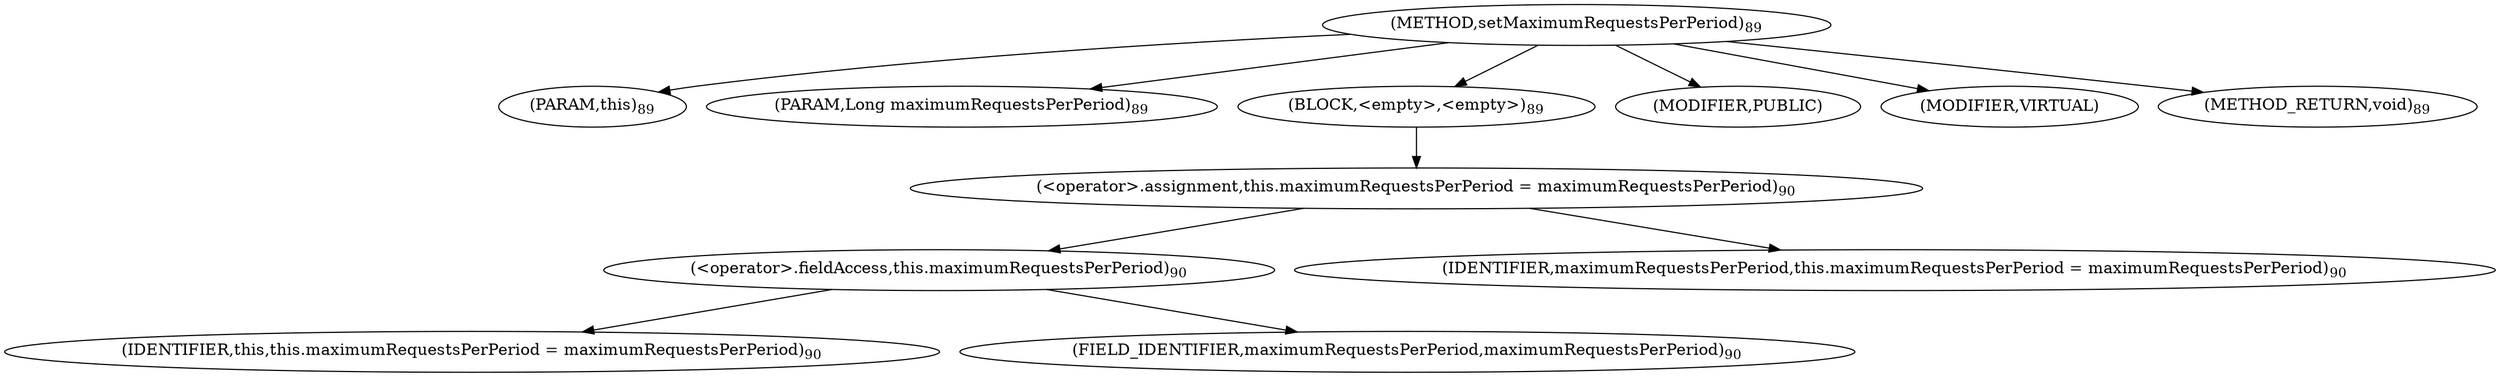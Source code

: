 digraph "setMaximumRequestsPerPeriod" {  
"197" [label = <(METHOD,setMaximumRequestsPerPeriod)<SUB>89</SUB>> ]
"18" [label = <(PARAM,this)<SUB>89</SUB>> ]
"198" [label = <(PARAM,Long maximumRequestsPerPeriod)<SUB>89</SUB>> ]
"199" [label = <(BLOCK,&lt;empty&gt;,&lt;empty&gt;)<SUB>89</SUB>> ]
"200" [label = <(&lt;operator&gt;.assignment,this.maximumRequestsPerPeriod = maximumRequestsPerPeriod)<SUB>90</SUB>> ]
"201" [label = <(&lt;operator&gt;.fieldAccess,this.maximumRequestsPerPeriod)<SUB>90</SUB>> ]
"17" [label = <(IDENTIFIER,this,this.maximumRequestsPerPeriod = maximumRequestsPerPeriod)<SUB>90</SUB>> ]
"202" [label = <(FIELD_IDENTIFIER,maximumRequestsPerPeriod,maximumRequestsPerPeriod)<SUB>90</SUB>> ]
"203" [label = <(IDENTIFIER,maximumRequestsPerPeriod,this.maximumRequestsPerPeriod = maximumRequestsPerPeriod)<SUB>90</SUB>> ]
"204" [label = <(MODIFIER,PUBLIC)> ]
"205" [label = <(MODIFIER,VIRTUAL)> ]
"206" [label = <(METHOD_RETURN,void)<SUB>89</SUB>> ]
  "197" -> "18" 
  "197" -> "198" 
  "197" -> "199" 
  "197" -> "204" 
  "197" -> "205" 
  "197" -> "206" 
  "199" -> "200" 
  "200" -> "201" 
  "200" -> "203" 
  "201" -> "17" 
  "201" -> "202" 
}
